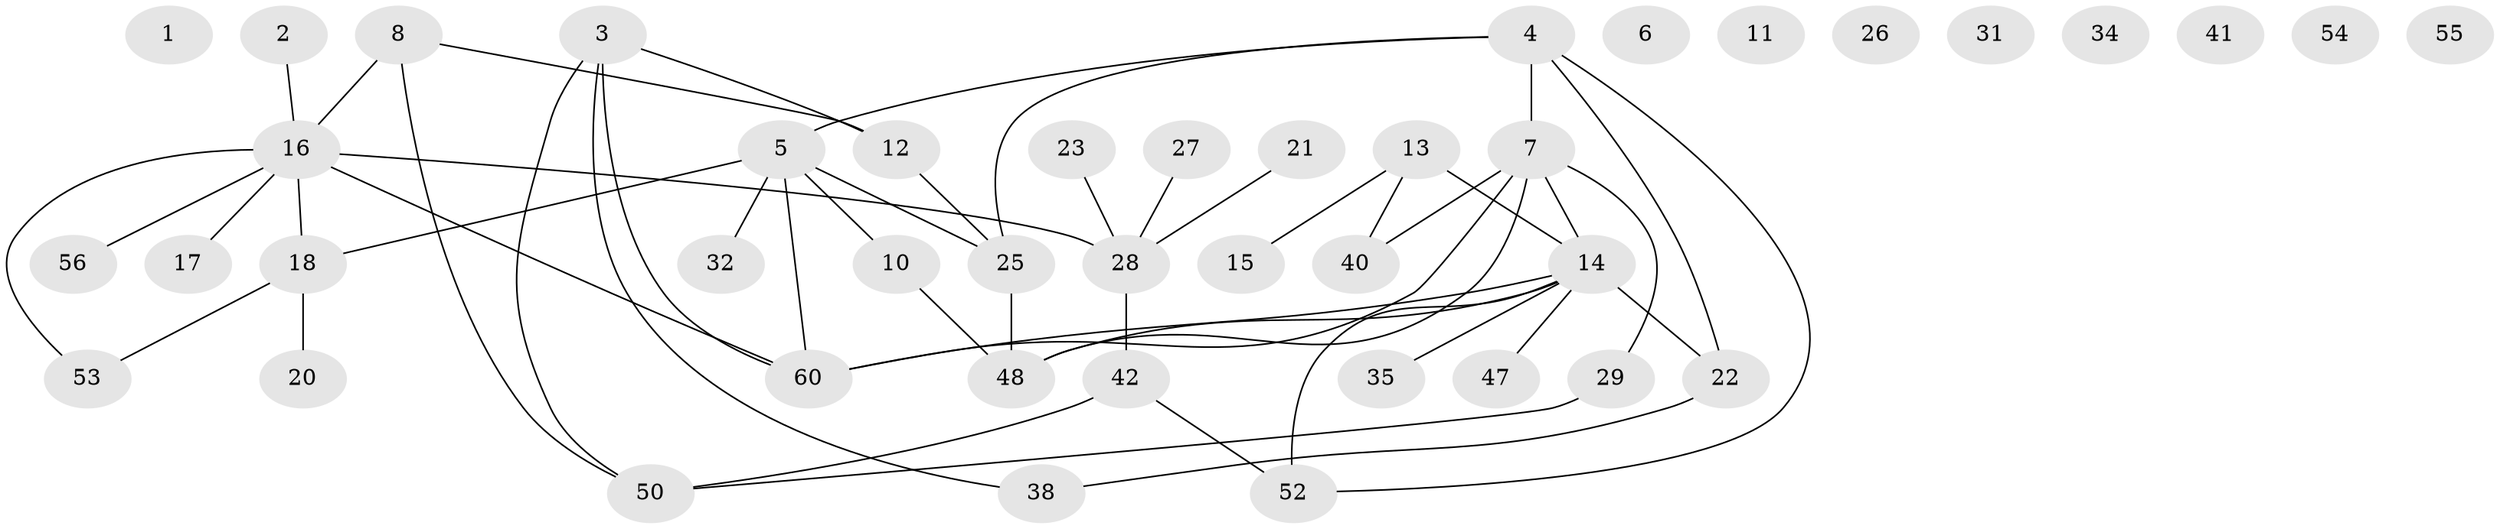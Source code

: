 // Generated by graph-tools (version 1.1) at 2025/23/03/03/25 07:23:24]
// undirected, 43 vertices, 51 edges
graph export_dot {
graph [start="1"]
  node [color=gray90,style=filled];
  1;
  2 [super="+19"];
  3 [super="+9"];
  4;
  5 [super="+33"];
  6 [super="+45"];
  7 [super="+39"];
  8 [super="+30"];
  10;
  11;
  12;
  13 [super="+58"];
  14 [super="+51"];
  15;
  16 [super="+44"];
  17;
  18 [super="+24"];
  20 [super="+49"];
  21 [super="+37"];
  22 [super="+43"];
  23 [super="+46"];
  25 [super="+62"];
  26;
  27;
  28 [super="+36"];
  29;
  31;
  32;
  34;
  35;
  38;
  40;
  41;
  42;
  47;
  48 [super="+57"];
  50 [super="+59"];
  52;
  53;
  54;
  55;
  56;
  60 [super="+61"];
  2 -- 16;
  3 -- 12;
  3 -- 50;
  3 -- 38;
  3 -- 60;
  4 -- 7;
  4 -- 25;
  4 -- 52;
  4 -- 22;
  4 -- 5;
  5 -- 32;
  5 -- 60;
  5 -- 10;
  5 -- 18;
  5 -- 25;
  7 -- 14;
  7 -- 40;
  7 -- 29;
  7 -- 60;
  7 -- 48;
  8 -- 12;
  8 -- 16;
  8 -- 50;
  10 -- 48;
  12 -- 25;
  13 -- 15;
  13 -- 40;
  13 -- 14;
  14 -- 35;
  14 -- 52;
  14 -- 48;
  14 -- 47;
  14 -- 22;
  14 -- 60;
  16 -- 17;
  16 -- 53;
  16 -- 18;
  16 -- 56;
  16 -- 28;
  16 -- 60;
  18 -- 53;
  18 -- 20;
  21 -- 28;
  22 -- 38;
  23 -- 28;
  25 -- 48;
  27 -- 28;
  28 -- 42;
  29 -- 50;
  42 -- 52;
  42 -- 50;
}
